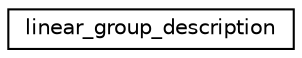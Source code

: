 digraph "Graphical Class Hierarchy"
{
  edge [fontname="Helvetica",fontsize="10",labelfontname="Helvetica",labelfontsize="10"];
  node [fontname="Helvetica",fontsize="10",shape=record];
  rankdir="LR";
  Node0 [label="linear_group_description",height=0.2,width=0.4,color="black", fillcolor="white", style="filled",URL="$d9/dca/classlinear__group__description.html"];
}
